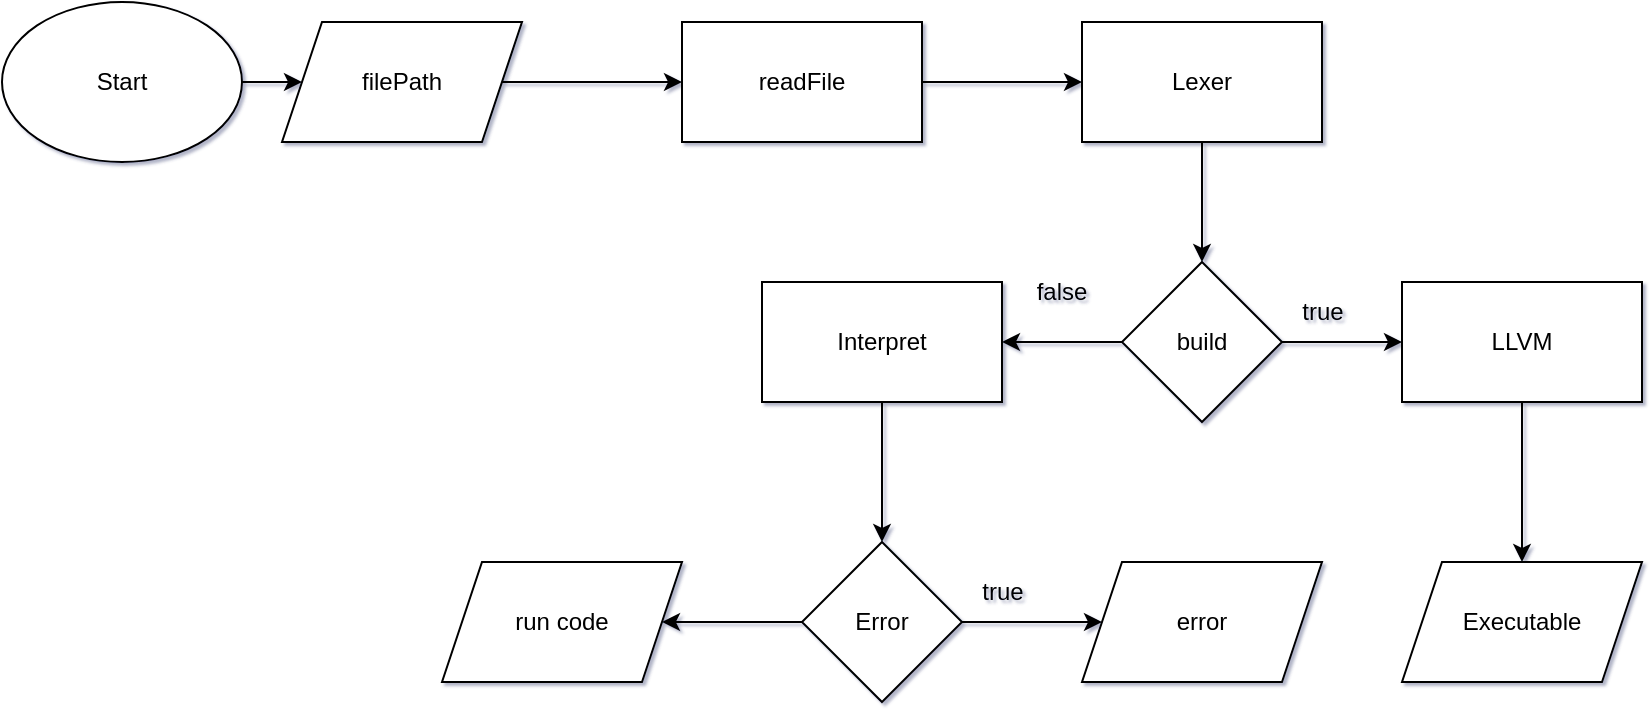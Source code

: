 <mxfile version="20.8.3" type="github"><diagram id="gfp_x9rqoELaBFwb6_wO" name="Page-1"><mxGraphModel dx="934" dy="553" grid="1" gridSize="10" guides="1" tooltips="1" connect="1" arrows="1" fold="1" page="1" pageScale="1" pageWidth="850" pageHeight="1100" math="0" shadow="1"><root><mxCell id="0"/><mxCell id="1" parent="0"/><mxCell id="zSM49aLeLdcSHIMehE1M-1" value="Start" style="ellipse;whiteSpace=wrap;html=1;" vertex="1" parent="1"><mxGeometry x="10" y="250" width="120" height="80" as="geometry"/></mxCell><mxCell id="zSM49aLeLdcSHIMehE1M-2" value="" style="endArrow=classic;html=1;rounded=0;exitX=1;exitY=0.5;exitDx=0;exitDy=0;" edge="1" parent="1" source="zSM49aLeLdcSHIMehE1M-1"><mxGeometry width="50" height="50" relative="1" as="geometry"><mxPoint x="40" y="310" as="sourcePoint"/><mxPoint x="160" y="290" as="targetPoint"/></mxGeometry></mxCell><mxCell id="zSM49aLeLdcSHIMehE1M-5" value="" style="edgeStyle=orthogonalEdgeStyle;rounded=0;orthogonalLoop=1;jettySize=auto;html=1;" edge="1" parent="1" source="zSM49aLeLdcSHIMehE1M-3" target="zSM49aLeLdcSHIMehE1M-4"><mxGeometry relative="1" as="geometry"/></mxCell><mxCell id="zSM49aLeLdcSHIMehE1M-3" value="filePath" style="shape=parallelogram;perimeter=parallelogramPerimeter;whiteSpace=wrap;html=1;fixedSize=1;" vertex="1" parent="1"><mxGeometry x="150" y="260" width="120" height="60" as="geometry"/></mxCell><mxCell id="zSM49aLeLdcSHIMehE1M-7" value="" style="edgeStyle=orthogonalEdgeStyle;rounded=0;orthogonalLoop=1;jettySize=auto;html=1;" edge="1" parent="1" source="zSM49aLeLdcSHIMehE1M-4" target="zSM49aLeLdcSHIMehE1M-6"><mxGeometry relative="1" as="geometry"/></mxCell><mxCell id="zSM49aLeLdcSHIMehE1M-4" value="readFile" style="whiteSpace=wrap;html=1;" vertex="1" parent="1"><mxGeometry x="350" y="260" width="120" height="60" as="geometry"/></mxCell><mxCell id="zSM49aLeLdcSHIMehE1M-12" style="edgeStyle=orthogonalEdgeStyle;rounded=0;orthogonalLoop=1;jettySize=auto;html=1;" edge="1" parent="1" source="zSM49aLeLdcSHIMehE1M-6" target="zSM49aLeLdcSHIMehE1M-10"><mxGeometry relative="1" as="geometry"/></mxCell><mxCell id="zSM49aLeLdcSHIMehE1M-6" value="Lexer" style="whiteSpace=wrap;html=1;" vertex="1" parent="1"><mxGeometry x="550" y="260" width="120" height="60" as="geometry"/></mxCell><mxCell id="zSM49aLeLdcSHIMehE1M-15" value="" style="edgeStyle=orthogonalEdgeStyle;rounded=0;orthogonalLoop=1;jettySize=auto;html=1;" edge="1" parent="1" source="zSM49aLeLdcSHIMehE1M-10" target="zSM49aLeLdcSHIMehE1M-14"><mxGeometry relative="1" as="geometry"/></mxCell><mxCell id="zSM49aLeLdcSHIMehE1M-28" style="edgeStyle=orthogonalEdgeStyle;rounded=0;orthogonalLoop=1;jettySize=auto;html=1;entryX=1;entryY=0.5;entryDx=0;entryDy=0;" edge="1" parent="1" source="zSM49aLeLdcSHIMehE1M-10" target="zSM49aLeLdcSHIMehE1M-19"><mxGeometry relative="1" as="geometry"/></mxCell><mxCell id="zSM49aLeLdcSHIMehE1M-10" value="build" style="rhombus;whiteSpace=wrap;html=1;" vertex="1" parent="1"><mxGeometry x="570" y="380" width="80" height="80" as="geometry"/></mxCell><mxCell id="zSM49aLeLdcSHIMehE1M-18" value="" style="edgeStyle=orthogonalEdgeStyle;rounded=0;orthogonalLoop=1;jettySize=auto;html=1;" edge="1" parent="1" source="zSM49aLeLdcSHIMehE1M-14" target="zSM49aLeLdcSHIMehE1M-17"><mxGeometry relative="1" as="geometry"/></mxCell><mxCell id="zSM49aLeLdcSHIMehE1M-14" value="LLVM" style="whiteSpace=wrap;html=1;" vertex="1" parent="1"><mxGeometry x="710" y="390" width="120" height="60" as="geometry"/></mxCell><mxCell id="zSM49aLeLdcSHIMehE1M-16" value="true" style="text;html=1;align=center;verticalAlign=middle;resizable=0;points=[];autosize=1;strokeColor=none;fillColor=none;" vertex="1" parent="1"><mxGeometry x="650" y="390" width="40" height="30" as="geometry"/></mxCell><mxCell id="zSM49aLeLdcSHIMehE1M-17" value="Executable" style="shape=parallelogram;perimeter=parallelogramPerimeter;whiteSpace=wrap;html=1;fixedSize=1;" vertex="1" parent="1"><mxGeometry x="710" y="530" width="120" height="60" as="geometry"/></mxCell><mxCell id="zSM49aLeLdcSHIMehE1M-22" value="" style="edgeStyle=orthogonalEdgeStyle;rounded=0;orthogonalLoop=1;jettySize=auto;html=1;" edge="1" parent="1" source="zSM49aLeLdcSHIMehE1M-19" target="zSM49aLeLdcSHIMehE1M-21"><mxGeometry relative="1" as="geometry"/></mxCell><mxCell id="zSM49aLeLdcSHIMehE1M-19" value="Interpret" style="whiteSpace=wrap;html=1;" vertex="1" parent="1"><mxGeometry x="390" y="390" width="120" height="60" as="geometry"/></mxCell><mxCell id="zSM49aLeLdcSHIMehE1M-24" value="" style="edgeStyle=orthogonalEdgeStyle;rounded=0;orthogonalLoop=1;jettySize=auto;html=1;" edge="1" parent="1" source="zSM49aLeLdcSHIMehE1M-21" target="zSM49aLeLdcSHIMehE1M-23"><mxGeometry relative="1" as="geometry"/></mxCell><mxCell id="zSM49aLeLdcSHIMehE1M-31" value="" style="edgeStyle=orthogonalEdgeStyle;rounded=0;orthogonalLoop=1;jettySize=auto;html=1;" edge="1" parent="1" source="zSM49aLeLdcSHIMehE1M-21" target="zSM49aLeLdcSHIMehE1M-30"><mxGeometry relative="1" as="geometry"/></mxCell><mxCell id="zSM49aLeLdcSHIMehE1M-21" value="Error" style="rhombus;whiteSpace=wrap;html=1;" vertex="1" parent="1"><mxGeometry x="410" y="520" width="80" height="80" as="geometry"/></mxCell><mxCell id="zSM49aLeLdcSHIMehE1M-23" value="error" style="shape=parallelogram;perimeter=parallelogramPerimeter;whiteSpace=wrap;html=1;fixedSize=1;" vertex="1" parent="1"><mxGeometry x="550" y="530" width="120" height="60" as="geometry"/></mxCell><mxCell id="zSM49aLeLdcSHIMehE1M-27" value="true" style="text;html=1;align=center;verticalAlign=middle;resizable=0;points=[];autosize=1;strokeColor=none;fillColor=none;" vertex="1" parent="1"><mxGeometry x="490" y="530" width="40" height="30" as="geometry"/></mxCell><mxCell id="zSM49aLeLdcSHIMehE1M-29" value="false" style="text;html=1;strokeColor=none;fillColor=none;align=center;verticalAlign=middle;whiteSpace=wrap;rounded=0;" vertex="1" parent="1"><mxGeometry x="510" y="380" width="60" height="30" as="geometry"/></mxCell><mxCell id="zSM49aLeLdcSHIMehE1M-30" value="run code" style="shape=parallelogram;perimeter=parallelogramPerimeter;whiteSpace=wrap;html=1;fixedSize=1;" vertex="1" parent="1"><mxGeometry x="230" y="530" width="120" height="60" as="geometry"/></mxCell></root></mxGraphModel></diagram></mxfile>